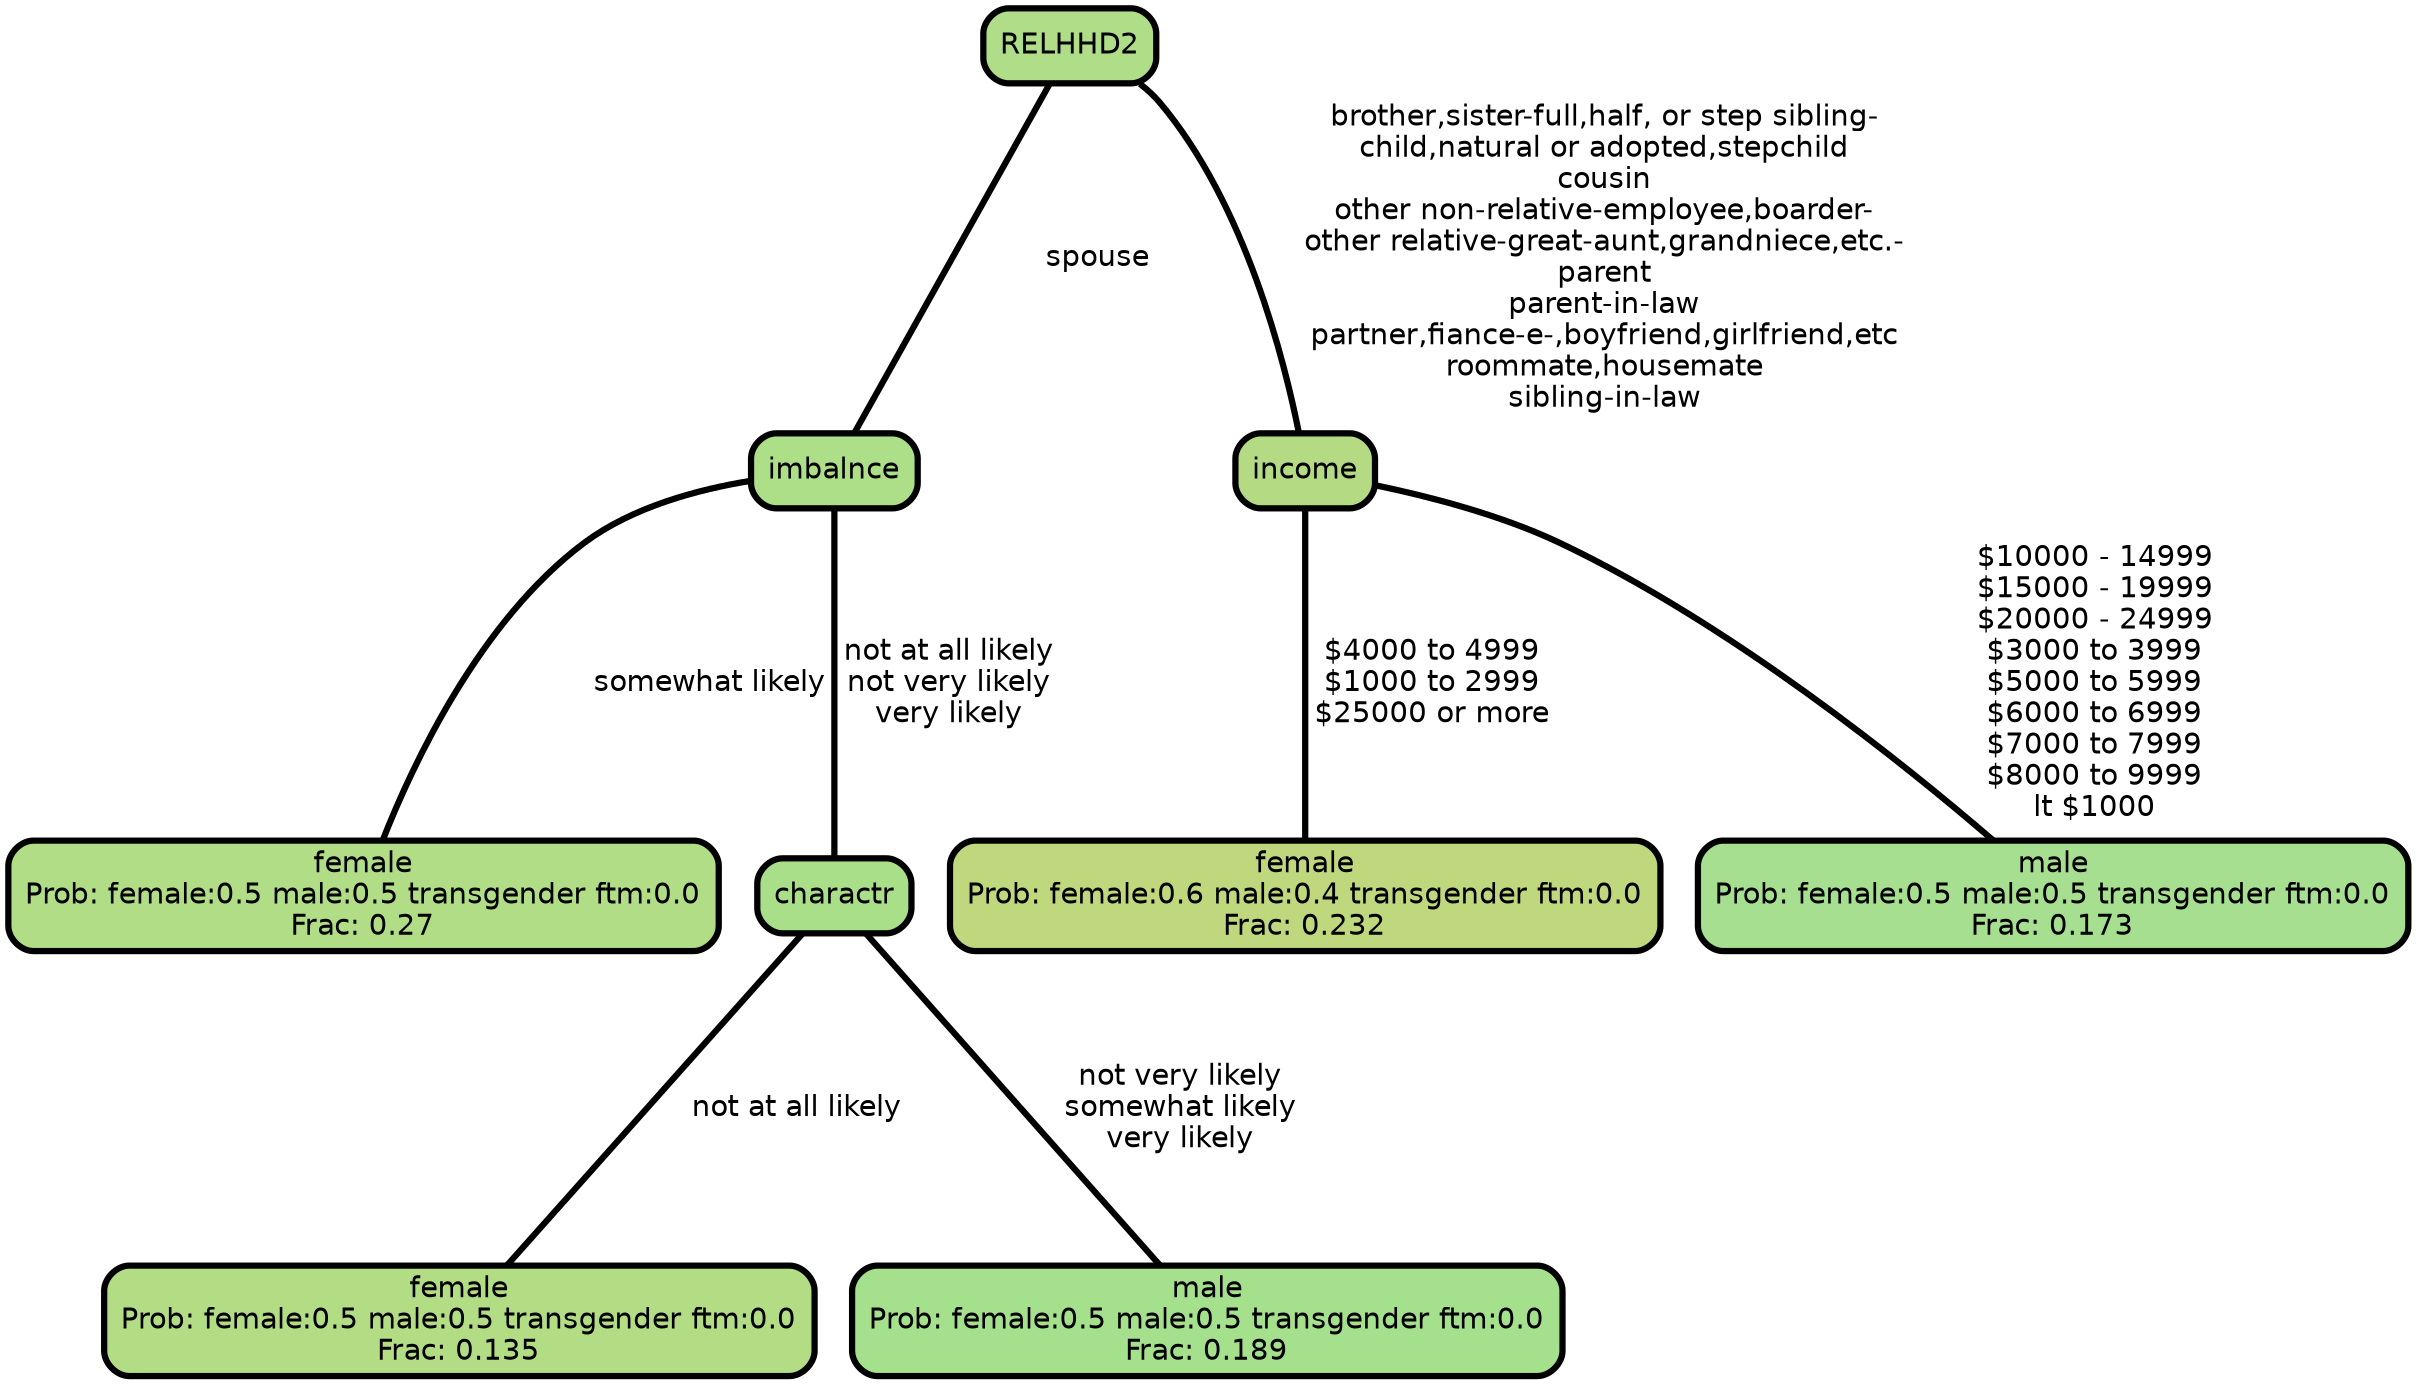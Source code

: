 graph Tree {
node [shape=box, style="filled, rounded",color="black",penwidth="3",fontcolor="black",                 fontname=helvetica] ;
graph [ranksep="0 equally", splines=straight,                 bgcolor=transparent, dpi=200] ;
edge [fontname=helvetica, color=black] ;
0 [label="female
Prob: female:0.5 male:0.5 transgender ftm:0.0
Frac: 0.27", fillcolor="#b0dd86"] ;
1 [label="imbalnce", fillcolor="#adde88"] ;
2 [label="female
Prob: female:0.5 male:0.5 transgender ftm:0.0
Frac: 0.135", fillcolor="#b2dd85"] ;
3 [label="charactr", fillcolor="#aadf8a"] ;
4 [label="male
Prob: female:0.5 male:0.5 transgender ftm:0.0
Frac: 0.189", fillcolor="#a5e18d"] ;
5 [label="RELHHD2", fillcolor="#b0dd87"] ;
6 [label="female
Prob: female:0.6 male:0.4 transgender ftm:0.0
Frac: 0.232", fillcolor="#bfd87d"] ;
7 [label="income", fillcolor="#b4db84"] ;
8 [label="male
Prob: female:0.5 male:0.5 transgender ftm:0.0
Frac: 0.173", fillcolor="#a6df8f"] ;
1 -- 0 [label=" somewhat likely",penwidth=3] ;
1 -- 3 [label=" not at all likely\n not very likely\n very likely",penwidth=3] ;
3 -- 2 [label=" not at all likely",penwidth=3] ;
3 -- 4 [label=" not very likely\n somewhat likely\n very likely",penwidth=3] ;
5 -- 1 [label=" spouse",penwidth=3] ;
5 -- 7 [label=" brother,sister-full,half, or step sibling-\n child,natural or adopted,stepchild\n cousin\n other non-relative-employee,boarder-\n other relative-great-aunt,grandniece,etc.-\n parent\n parent-in-law\n partner,fiance-e-,boyfriend,girlfriend,etc\n roommate,housemate\n sibling-in-law",penwidth=3] ;
7 -- 6 [label=" $4000 to 4999\n $1000 to 2999\n $25000 or more",penwidth=3] ;
7 -- 8 [label=" $10000 - 14999\n $15000 - 19999\n $20000 - 24999\n $3000 to 3999\n $5000 to 5999\n $6000 to 6999\n $7000 to 7999\n $8000 to 9999\n lt $1000",penwidth=3] ;
{rank = same;}}